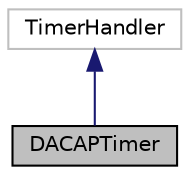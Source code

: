 digraph "DACAPTimer"
{
 // LATEX_PDF_SIZE
  edge [fontname="Helvetica",fontsize="10",labelfontname="Helvetica",labelfontsize="10"];
  node [fontname="Helvetica",fontsize="10",shape=record];
  Node1 [label="DACAPTimer",height=0.2,width=0.4,color="black", fillcolor="grey75", style="filled", fontcolor="black",tooltip="Class that represents the timers in DACAP."];
  Node2 -> Node1 [dir="back",color="midnightblue",fontsize="10",style="solid",fontname="Helvetica"];
  Node2 [label="TimerHandler",height=0.2,width=0.4,color="grey75", fillcolor="white", style="filled",tooltip=" "];
}
